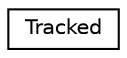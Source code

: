 digraph "Graphical Class Hierarchy"
{
  edge [fontname="Helvetica",fontsize="10",labelfontname="Helvetica",labelfontsize="10"];
  node [fontname="Helvetica",fontsize="10",shape=record];
  rankdir="LR";
  Node0 [label="Tracked",height=0.2,width=0.4,color="black", fillcolor="white", style="filled",URL="$struct_tracked.html"];
}
